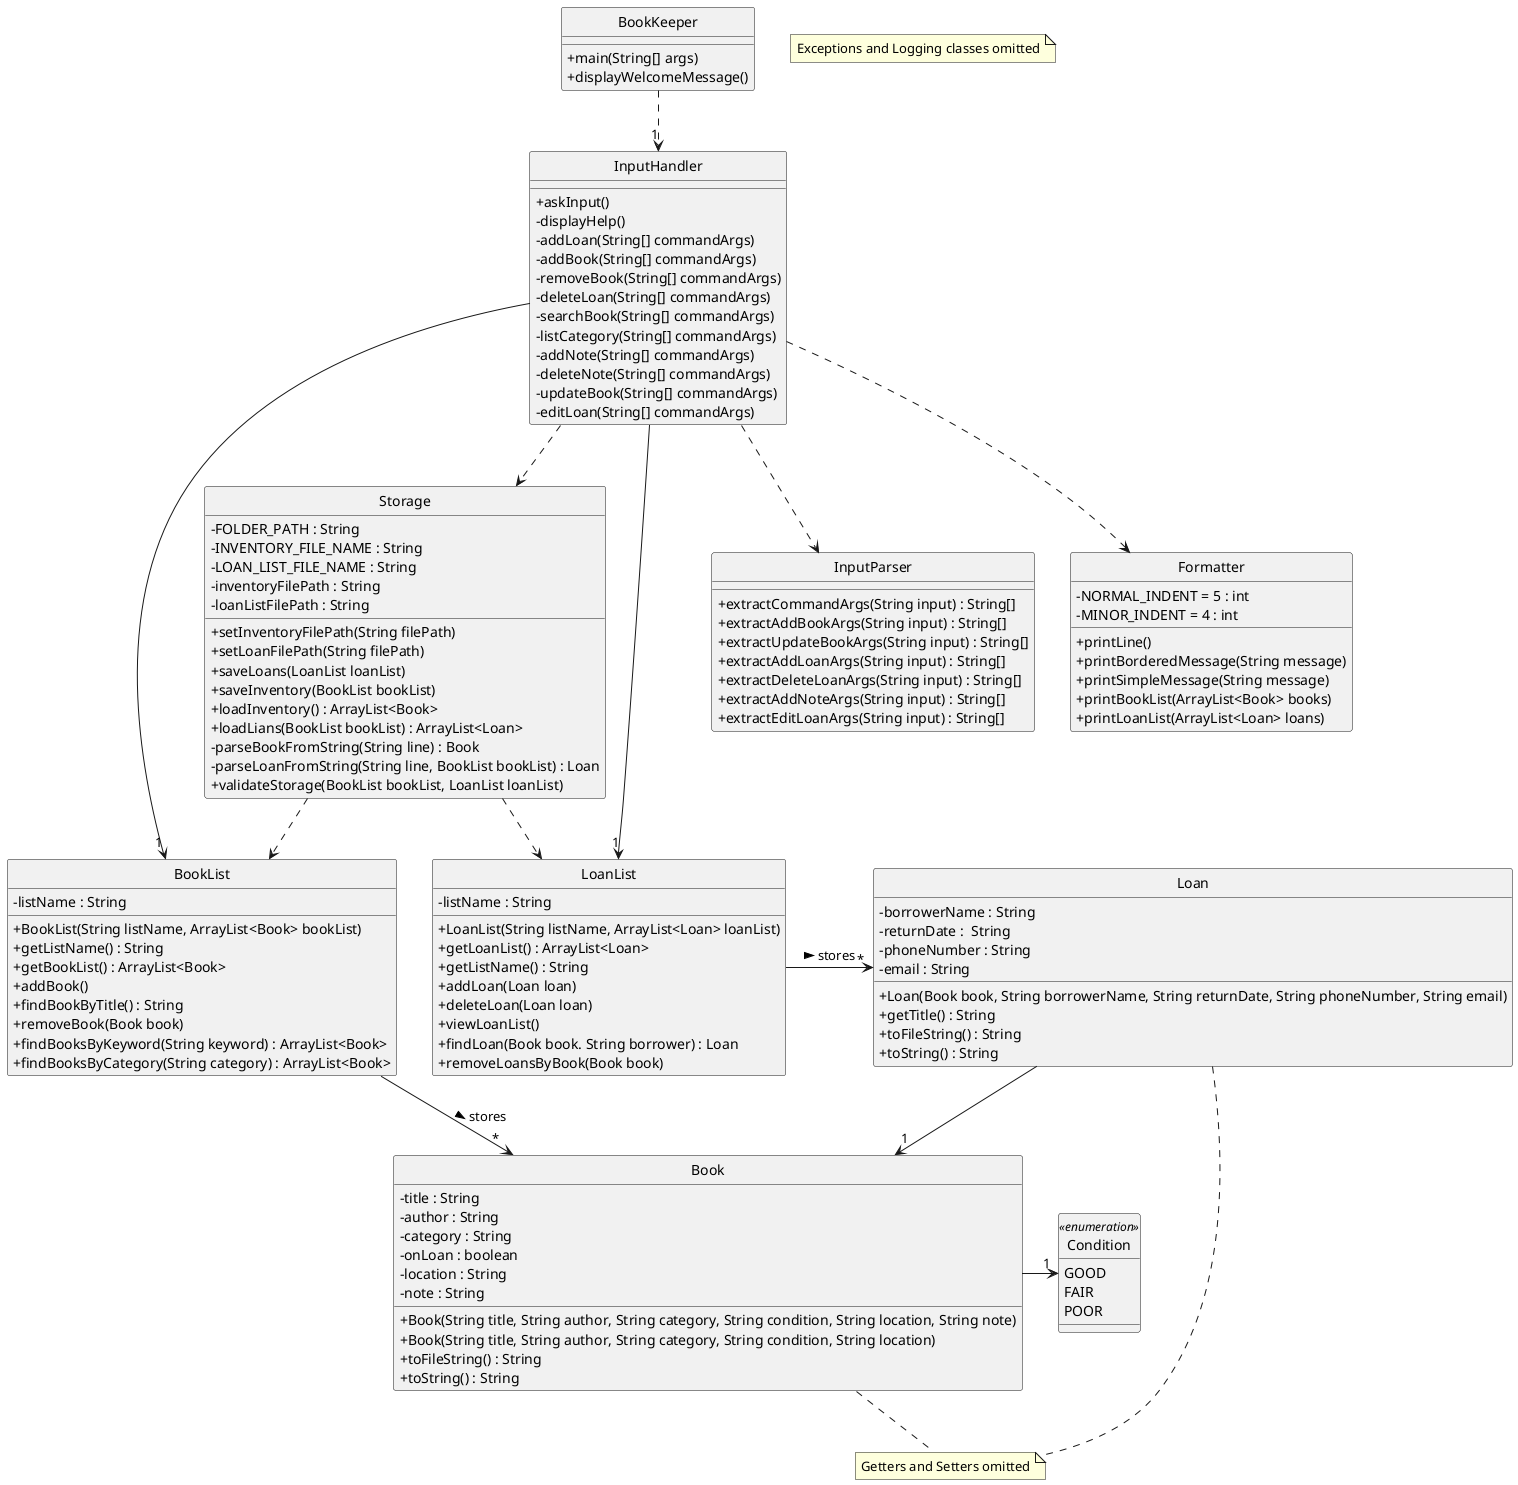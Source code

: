 @startuml
hide circle
skinparam ClassAttributeIconSize 0
show enum

class BookList {
    -listName : String
    +BookList(String listName, ArrayList<Book> bookList)
    +getListName() : String
    +getBookList() : ArrayList<Book>
    +addBook()
    +findBookByTitle() : String
    +removeBook(Book book)
    +findBooksByKeyword(String keyword) : ArrayList<Book>
    +findBooksByCategory(String category) : ArrayList<Book>
}
class LoanList {
    -listName : String
    +LoanList(String listName, ArrayList<Loan> loanList)
    +getLoanList() : ArrayList<Loan>
    +getListName() : String
    +addLoan(Loan loan)
    +deleteLoan(Loan loan)
    +viewLoanList()
    +findLoan(Book book. String borrower) : Loan
    +removeLoansByBook(Book book)

}
class InputHandler {
    +askInput() 
    -displayHelp()
    -addLoan(String[] commandArgs)
    -addBook(String[] commandArgs)
    -removeBook(String[] commandArgs)
    -deleteLoan(String[] commandArgs)
    -searchBook(String[] commandArgs)
    -listCategory(String[] commandArgs)
    -addNote(String[] commandArgs)
    -deleteNote(String[] commandArgs)
    -updateBook(String[] commandArgs)
    -editLoan(String[] commandArgs)
}
class InputParser {
    +extractCommandArgs(String input) : String[]
    +extractAddBookArgs(String input) : String[]
    +extractUpdateBookArgs(String input) : String[]
    +extractAddLoanArgs(String input) : String[]
    +extractDeleteLoanArgs(String input) : String[]
    +extractAddNoteArgs(String input) : String[]
    +extractEditLoanArgs(String input) : String[]
}
class Book {
    -title : String
    -author : String
    -category : String
    -onLoan : boolean
    -location : String
    -note : String
    +Book(String title, String author, String category, String condition, String location, String note)
    +Book(String title, String author, String category, String condition, String location) 
    +toFileString() : String
    +toString() : String
}
class Loan {
    -borrowerName : String
    -returnDate :  String
    -phoneNumber : String
    -email : String
    +Loan(Book book, String borrowerName, String returnDate, String phoneNumber, String email)
    +getTitle() : String
    +toFileString() : String
    +toString() : String
}
note "Getters and Setters omitted" as N1
Book .. N1
Loan .. N1

enum Condition <<enumeration>> {
    GOOD 
    FAIR
    POOR
}
class Storage {
    -FOLDER_PATH : String
    -INVENTORY_FILE_NAME : String
    -LOAN_LIST_FILE_NAME : String
    -inventoryFilePath : String
    -loanListFilePath : String
    +setInventoryFilePath(String filePath)
    +setLoanFilePath(String filePath)
    +saveLoans(LoanList loanList)
    +saveInventory(BookList bookList)
    +loadInventory() : ArrayList<Book>
    +loadLians(BookList bookList) : ArrayList<Loan>
    -parseBookFromString(String line) : Book
    -parseLoanFromString(String line, BookList bookList) : Loan
    +validateStorage(BookList bookList, LoanList loanList)
}
class BookKeeper {
    +main(String[] args)
    +displayWelcomeMessage()
}
class Formatter {
    -NORMAL_INDENT = 5 : int
    -MINOR_INDENT = 4 : int
    +printLine()
    +printBorderedMessage(String message)
    +printSimpleMessage(String message)
    +printBookList(ArrayList<Book> books)
    +printLoanList(ArrayList<Loan> loans)
}
BookList -> "*" Book  : stores >
LoanList -> "*" Loan : stores >
InputHandler --> "1" BookList 
InputHandler --> "1" LoanList
InputHandler ..> Storage
InputHandler ..> InputParser
InputHandler ..> Formatter
BookKeeper ..> "1" InputHandler
Book -> "1" Condition
Loan --> "1" Book
Storage ..> BookList
Storage ..> LoanList
note "Exceptions and Logging classes omitted" as N2

@enduml